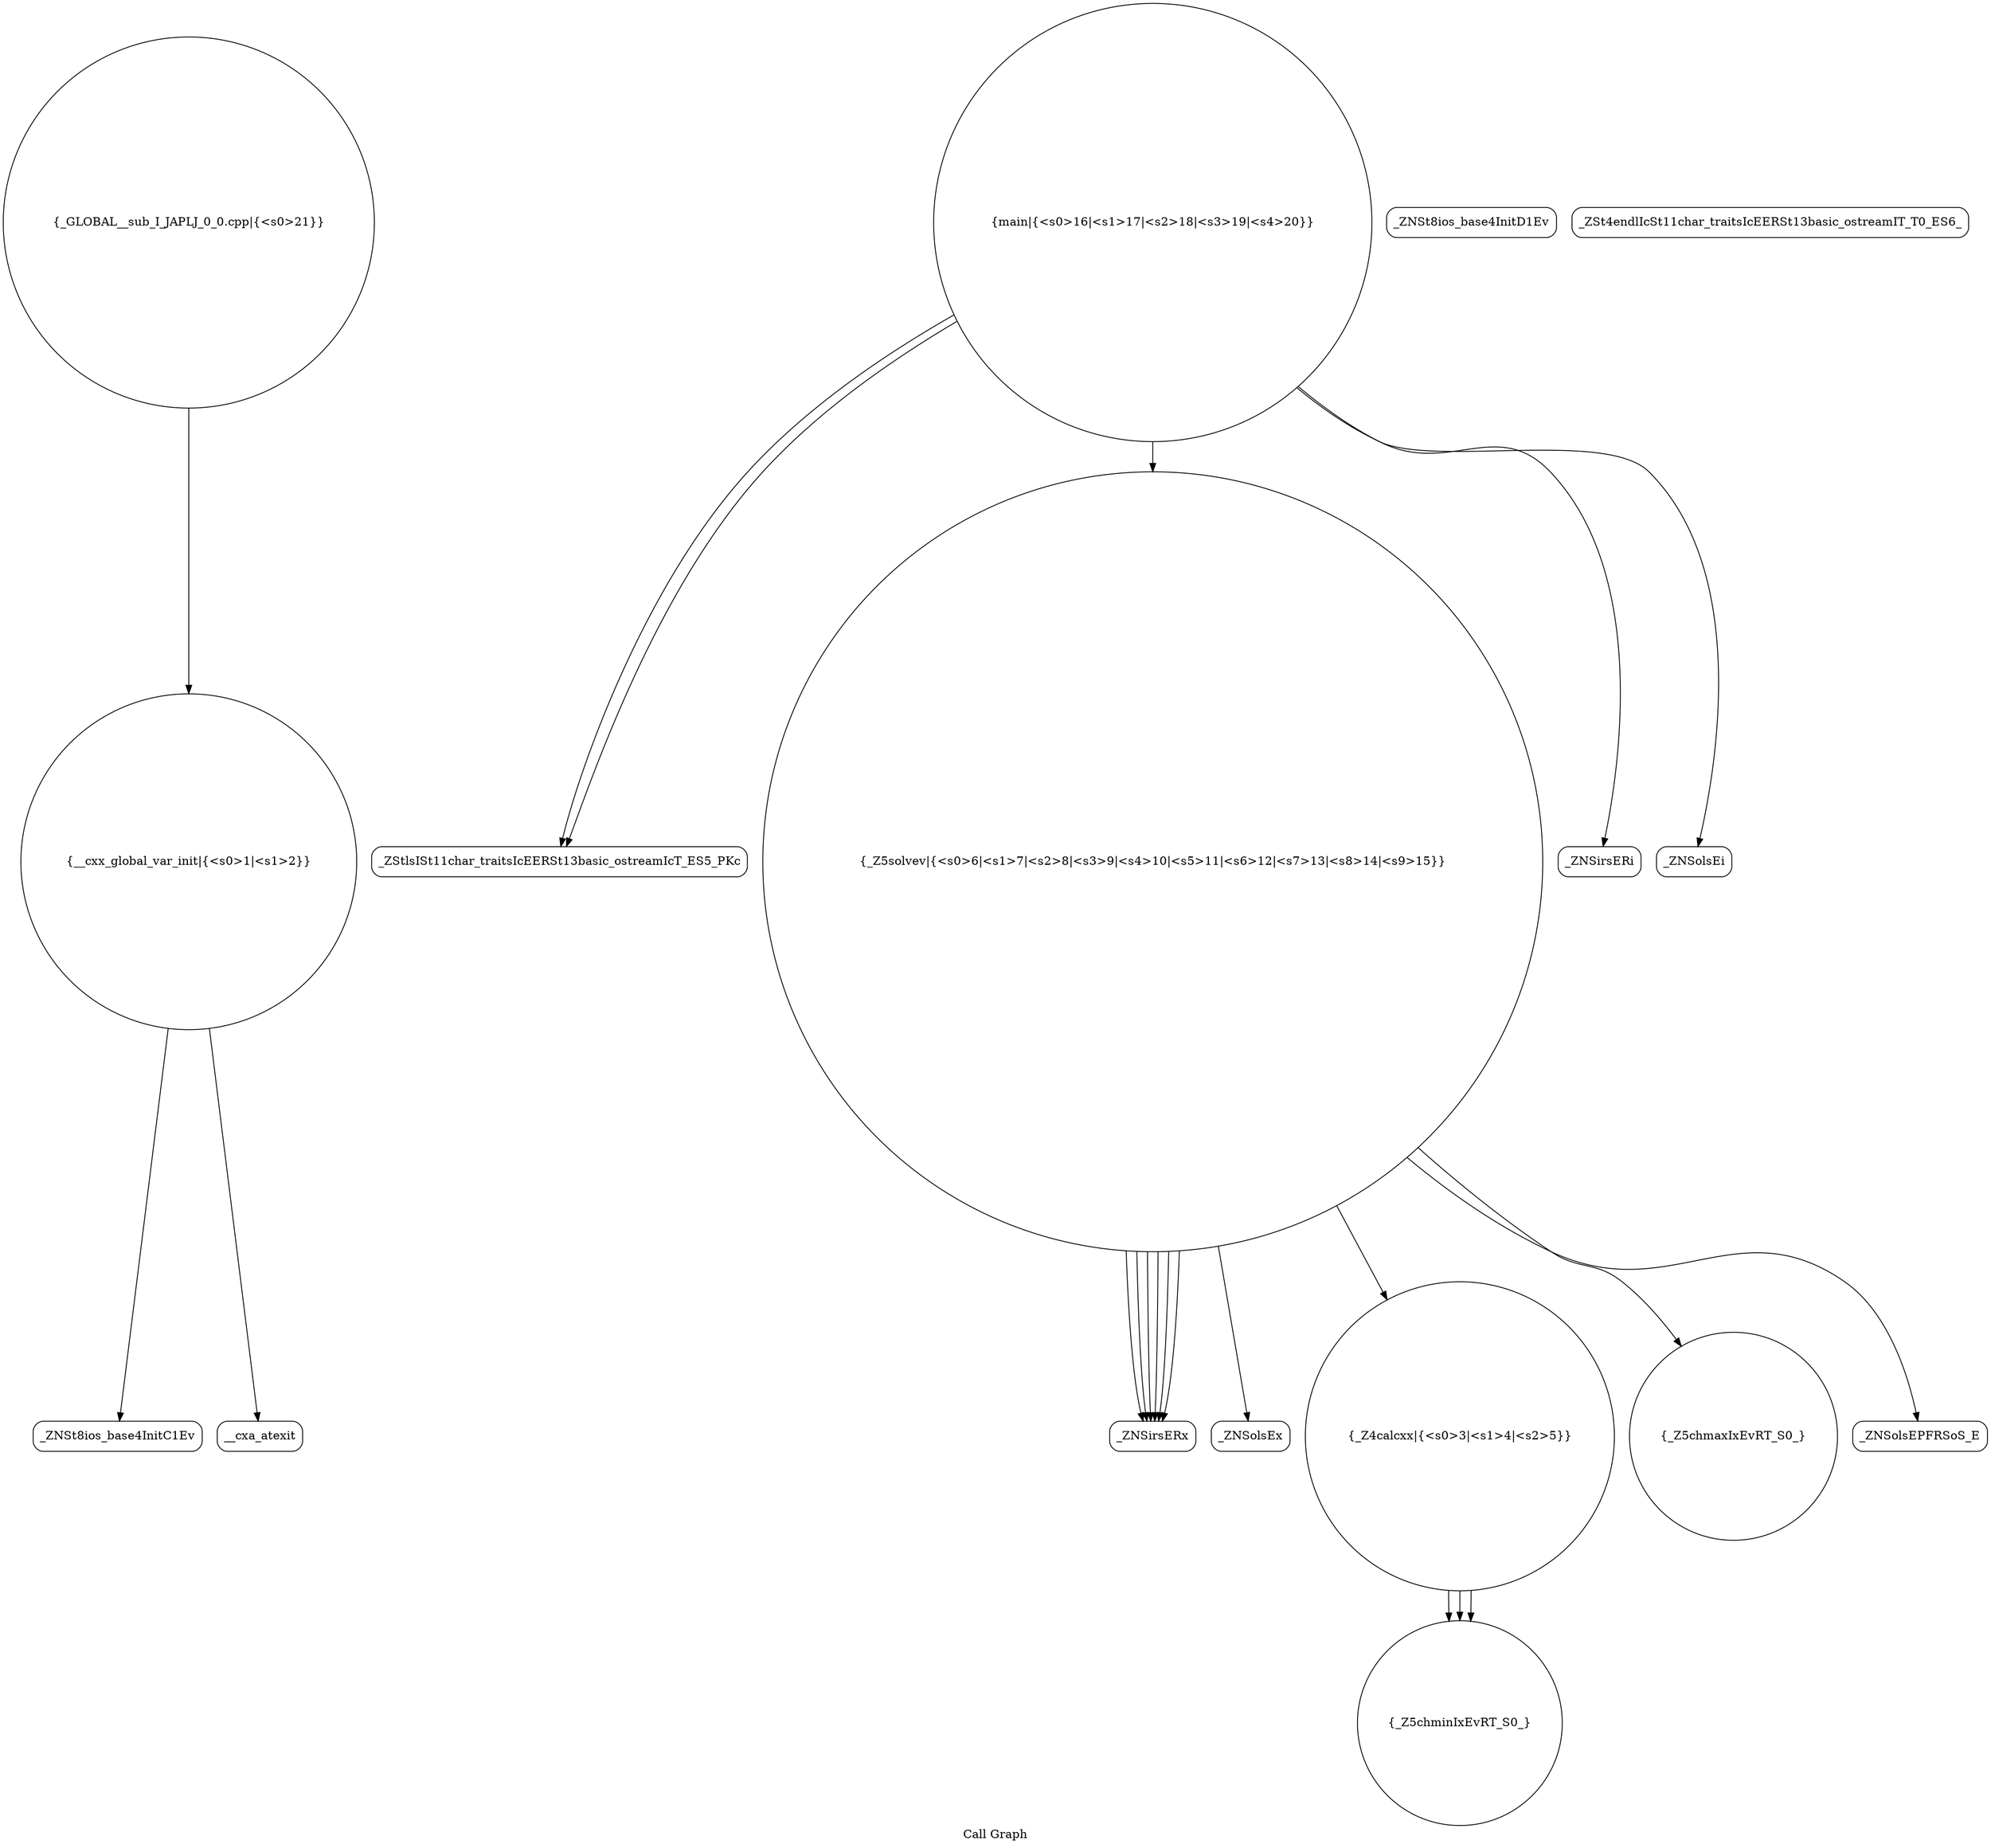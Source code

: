 digraph "Call Graph" {
	label="Call Graph";

	Node0x558bc4681f30 [shape=record,shape=circle,label="{__cxx_global_var_init|{<s0>1|<s1>2}}"];
	Node0x558bc4681f30:s0 -> Node0x558bc46823c0[color=black];
	Node0x558bc4681f30:s1 -> Node0x558bc46824c0[color=black];
	Node0x558bc46826c0 [shape=record,shape=Mrecord,label="{_ZNSirsERx}"];
	Node0x558bc4682a40 [shape=record,shape=Mrecord,label="{_ZStlsISt11char_traitsIcEERSt13basic_ostreamIcT_ES5_PKc}"];
	Node0x558bc4682440 [shape=record,shape=Mrecord,label="{_ZNSt8ios_base4InitD1Ev}"];
	Node0x558bc46827c0 [shape=record,shape=Mrecord,label="{_ZNSolsEx}"];
	Node0x558bc4682b40 [shape=record,shape=circle,label="{_GLOBAL__sub_I_JAPLJ_0_0.cpp|{<s0>21}}"];
	Node0x558bc4682b40:s0 -> Node0x558bc4681f30[color=black];
	Node0x558bc4682540 [shape=record,shape=circle,label="{_Z4calcxx|{<s0>3|<s1>4|<s2>5}}"];
	Node0x558bc4682540:s0 -> Node0x558bc46825c0[color=black];
	Node0x558bc4682540:s1 -> Node0x558bc46825c0[color=black];
	Node0x558bc4682540:s2 -> Node0x558bc46825c0[color=black];
	Node0x558bc46828c0 [shape=record,shape=Mrecord,label="{_ZSt4endlIcSt11char_traitsIcEERSt13basic_ostreamIT_T0_ES6_}"];
	Node0x558bc4682640 [shape=record,shape=circle,label="{_Z5solvev|{<s0>6|<s1>7|<s2>8|<s3>9|<s4>10|<s5>11|<s6>12|<s7>13|<s8>14|<s9>15}}"];
	Node0x558bc4682640:s0 -> Node0x558bc46826c0[color=black];
	Node0x558bc4682640:s1 -> Node0x558bc46826c0[color=black];
	Node0x558bc4682640:s2 -> Node0x558bc46826c0[color=black];
	Node0x558bc4682640:s3 -> Node0x558bc46826c0[color=black];
	Node0x558bc4682640:s4 -> Node0x558bc46826c0[color=black];
	Node0x558bc4682640:s5 -> Node0x558bc46826c0[color=black];
	Node0x558bc4682640:s6 -> Node0x558bc4682540[color=black];
	Node0x558bc4682640:s7 -> Node0x558bc4682740[color=black];
	Node0x558bc4682640:s8 -> Node0x558bc46827c0[color=black];
	Node0x558bc4682640:s9 -> Node0x558bc4682840[color=black];
	Node0x558bc46829c0 [shape=record,shape=Mrecord,label="{_ZNSirsERi}"];
	Node0x558bc46823c0 [shape=record,shape=Mrecord,label="{_ZNSt8ios_base4InitC1Ev}"];
	Node0x558bc4682740 [shape=record,shape=circle,label="{_Z5chmaxIxEvRT_S0_}"];
	Node0x558bc4682ac0 [shape=record,shape=Mrecord,label="{_ZNSolsEi}"];
	Node0x558bc46824c0 [shape=record,shape=Mrecord,label="{__cxa_atexit}"];
	Node0x558bc4682840 [shape=record,shape=Mrecord,label="{_ZNSolsEPFRSoS_E}"];
	Node0x558bc46825c0 [shape=record,shape=circle,label="{_Z5chminIxEvRT_S0_}"];
	Node0x558bc4682940 [shape=record,shape=circle,label="{main|{<s0>16|<s1>17|<s2>18|<s3>19|<s4>20}}"];
	Node0x558bc4682940:s0 -> Node0x558bc46829c0[color=black];
	Node0x558bc4682940:s1 -> Node0x558bc4682a40[color=black];
	Node0x558bc4682940:s2 -> Node0x558bc4682ac0[color=black];
	Node0x558bc4682940:s3 -> Node0x558bc4682a40[color=black];
	Node0x558bc4682940:s4 -> Node0x558bc4682640[color=black];
}
